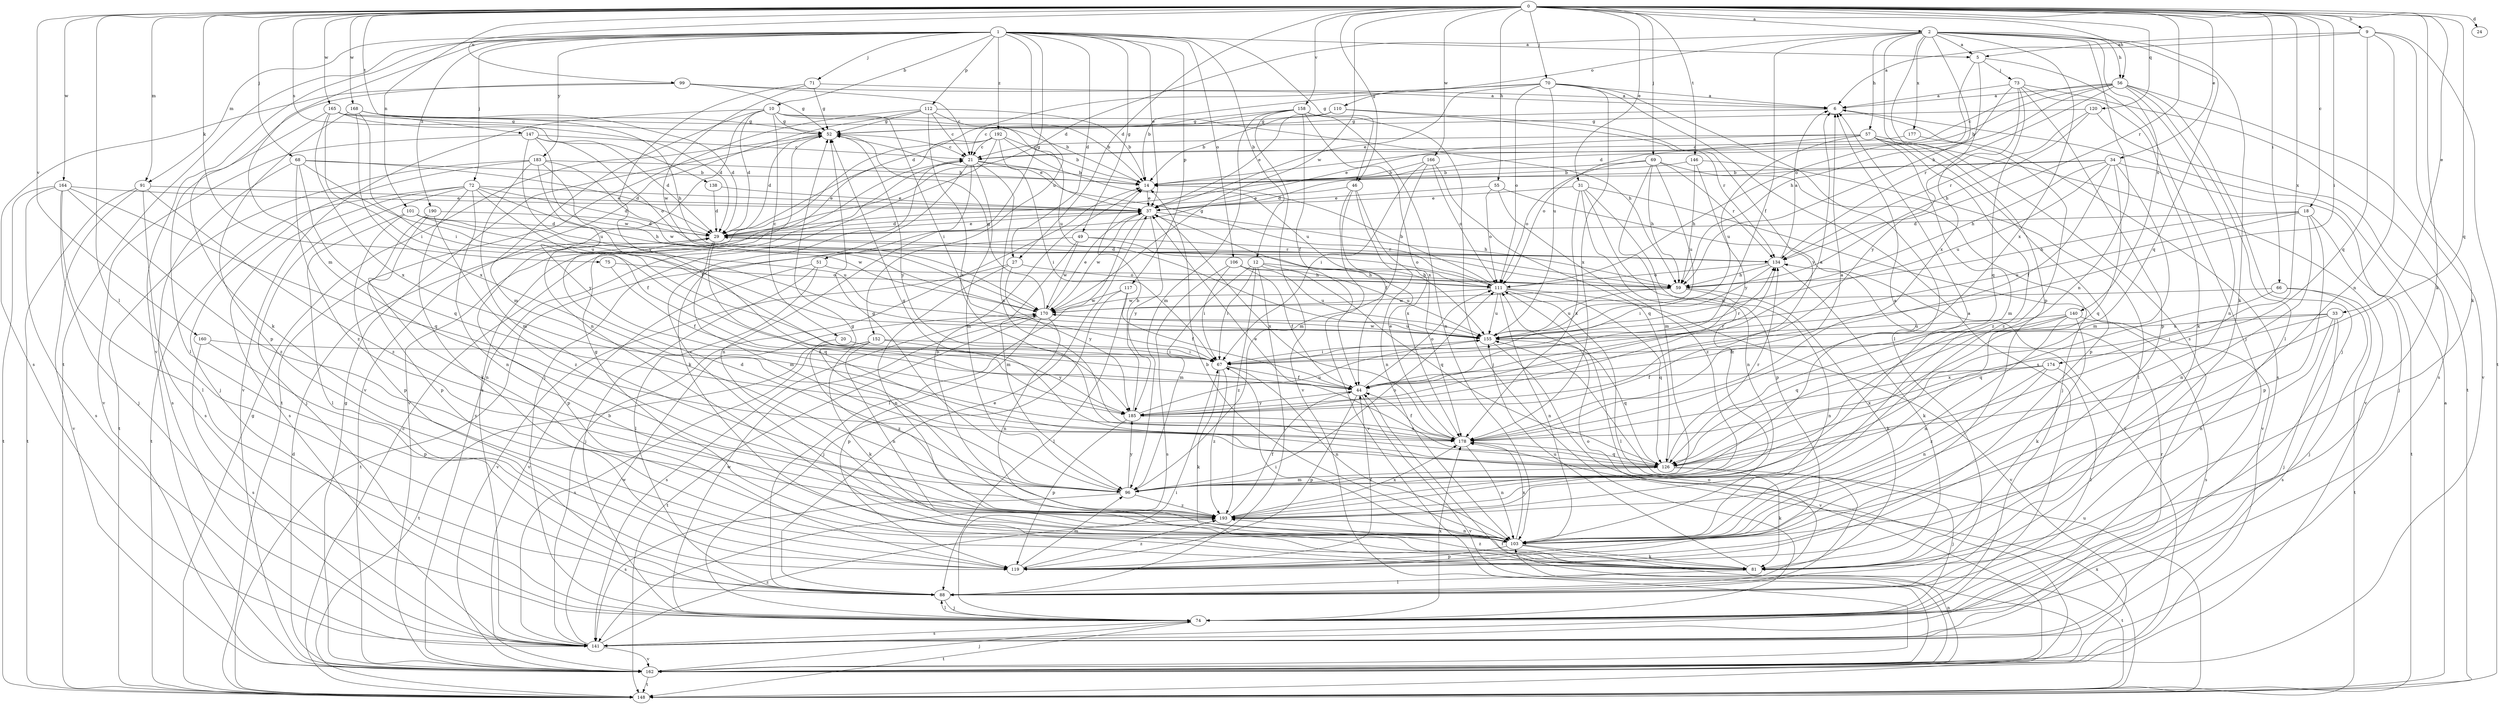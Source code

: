 strict digraph  {
0;
1;
2;
5;
6;
9;
10;
12;
14;
18;
20;
21;
24;
27;
29;
31;
33;
34;
37;
44;
46;
49;
51;
52;
55;
56;
57;
59;
66;
67;
68;
69;
70;
71;
72;
73;
74;
75;
81;
88;
91;
96;
99;
101;
103;
106;
110;
111;
112;
117;
119;
120;
126;
134;
138;
140;
141;
146;
147;
148;
152;
155;
158;
160;
162;
164;
165;
166;
168;
170;
174;
177;
178;
183;
185;
190;
192;
193;
0 -> 2  [label=a];
0 -> 9  [label=b];
0 -> 18  [label=c];
0 -> 24  [label=d];
0 -> 27  [label=d];
0 -> 31  [label=e];
0 -> 33  [label=e];
0 -> 34  [label=e];
0 -> 46  [label=g];
0 -> 55  [label=h];
0 -> 56  [label=h];
0 -> 66  [label=i];
0 -> 67  [label=i];
0 -> 68  [label=j];
0 -> 69  [label=j];
0 -> 70  [label=j];
0 -> 75  [label=k];
0 -> 81  [label=k];
0 -> 88  [label=l];
0 -> 91  [label=m];
0 -> 99  [label=n];
0 -> 101  [label=n];
0 -> 120  [label=q];
0 -> 126  [label=q];
0 -> 134  [label=r];
0 -> 138  [label=s];
0 -> 146  [label=t];
0 -> 147  [label=t];
0 -> 158  [label=v];
0 -> 160  [label=v];
0 -> 164  [label=w];
0 -> 165  [label=w];
0 -> 166  [label=w];
0 -> 168  [label=w];
0 -> 170  [label=w];
0 -> 174  [label=x];
1 -> 5  [label=a];
1 -> 10  [label=b];
1 -> 12  [label=b];
1 -> 27  [label=d];
1 -> 37  [label=e];
1 -> 46  [label=g];
1 -> 49  [label=g];
1 -> 51  [label=g];
1 -> 71  [label=j];
1 -> 72  [label=j];
1 -> 91  [label=m];
1 -> 96  [label=m];
1 -> 106  [label=o];
1 -> 112  [label=p];
1 -> 117  [label=p];
1 -> 148  [label=t];
1 -> 152  [label=u];
1 -> 162  [label=v];
1 -> 183  [label=y];
1 -> 190  [label=z];
1 -> 192  [label=z];
2 -> 5  [label=a];
2 -> 29  [label=d];
2 -> 44  [label=f];
2 -> 56  [label=h];
2 -> 57  [label=h];
2 -> 59  [label=h];
2 -> 81  [label=k];
2 -> 103  [label=n];
2 -> 110  [label=o];
2 -> 119  [label=p];
2 -> 126  [label=q];
2 -> 140  [label=s];
2 -> 141  [label=s];
2 -> 177  [label=x];
2 -> 178  [label=x];
5 -> 73  [label=j];
5 -> 74  [label=j];
5 -> 111  [label=o];
5 -> 178  [label=x];
6 -> 52  [label=g];
6 -> 141  [label=s];
9 -> 5  [label=a];
9 -> 6  [label=a];
9 -> 81  [label=k];
9 -> 103  [label=n];
9 -> 126  [label=q];
9 -> 148  [label=t];
10 -> 14  [label=b];
10 -> 20  [label=c];
10 -> 29  [label=d];
10 -> 52  [label=g];
10 -> 59  [label=h];
10 -> 67  [label=i];
10 -> 96  [label=m];
10 -> 103  [label=n];
10 -> 162  [label=v];
12 -> 59  [label=h];
12 -> 67  [label=i];
12 -> 88  [label=l];
12 -> 96  [label=m];
12 -> 126  [label=q];
12 -> 155  [label=u];
12 -> 193  [label=z];
14 -> 37  [label=e];
18 -> 29  [label=d];
18 -> 59  [label=h];
18 -> 103  [label=n];
18 -> 119  [label=p];
18 -> 148  [label=t];
18 -> 155  [label=u];
20 -> 67  [label=i];
20 -> 193  [label=z];
21 -> 14  [label=b];
21 -> 67  [label=i];
21 -> 81  [label=k];
21 -> 96  [label=m];
21 -> 103  [label=n];
21 -> 162  [label=v];
21 -> 178  [label=x];
27 -> 103  [label=n];
27 -> 111  [label=o];
27 -> 162  [label=v];
27 -> 185  [label=y];
29 -> 37  [label=e];
29 -> 96  [label=m];
29 -> 119  [label=p];
29 -> 126  [label=q];
29 -> 134  [label=r];
31 -> 37  [label=e];
31 -> 103  [label=n];
31 -> 119  [label=p];
31 -> 162  [label=v];
31 -> 178  [label=x];
31 -> 193  [label=z];
33 -> 67  [label=i];
33 -> 74  [label=j];
33 -> 103  [label=n];
33 -> 141  [label=s];
33 -> 155  [label=u];
33 -> 178  [label=x];
34 -> 14  [label=b];
34 -> 29  [label=d];
34 -> 44  [label=f];
34 -> 59  [label=h];
34 -> 74  [label=j];
34 -> 96  [label=m];
34 -> 126  [label=q];
34 -> 155  [label=u];
37 -> 29  [label=d];
37 -> 59  [label=h];
37 -> 88  [label=l];
37 -> 170  [label=w];
37 -> 178  [label=x];
37 -> 185  [label=y];
44 -> 111  [label=o];
44 -> 119  [label=p];
44 -> 134  [label=r];
44 -> 162  [label=v];
44 -> 185  [label=y];
46 -> 37  [label=e];
46 -> 44  [label=f];
46 -> 103  [label=n];
46 -> 162  [label=v];
46 -> 178  [label=x];
49 -> 96  [label=m];
49 -> 111  [label=o];
49 -> 134  [label=r];
49 -> 148  [label=t];
49 -> 170  [label=w];
51 -> 59  [label=h];
51 -> 74  [label=j];
51 -> 88  [label=l];
51 -> 162  [label=v];
52 -> 21  [label=c];
52 -> 29  [label=d];
52 -> 185  [label=y];
55 -> 37  [label=e];
55 -> 111  [label=o];
55 -> 162  [label=v];
55 -> 193  [label=z];
56 -> 6  [label=a];
56 -> 14  [label=b];
56 -> 21  [label=c];
56 -> 29  [label=d];
56 -> 74  [label=j];
56 -> 88  [label=l];
56 -> 103  [label=n];
56 -> 134  [label=r];
56 -> 162  [label=v];
57 -> 21  [label=c];
57 -> 37  [label=e];
57 -> 96  [label=m];
57 -> 111  [label=o];
57 -> 119  [label=p];
57 -> 155  [label=u];
57 -> 162  [label=v];
57 -> 193  [label=z];
59 -> 81  [label=k];
59 -> 103  [label=n];
59 -> 155  [label=u];
59 -> 170  [label=w];
66 -> 74  [label=j];
66 -> 126  [label=q];
66 -> 148  [label=t];
66 -> 170  [label=w];
67 -> 44  [label=f];
67 -> 81  [label=k];
67 -> 103  [label=n];
67 -> 134  [label=r];
67 -> 193  [label=z];
68 -> 14  [label=b];
68 -> 29  [label=d];
68 -> 126  [label=q];
68 -> 141  [label=s];
68 -> 155  [label=u];
68 -> 193  [label=z];
69 -> 14  [label=b];
69 -> 59  [label=h];
69 -> 74  [label=j];
69 -> 96  [label=m];
69 -> 111  [label=o];
69 -> 134  [label=r];
69 -> 155  [label=u];
70 -> 6  [label=a];
70 -> 14  [label=b];
70 -> 29  [label=d];
70 -> 37  [label=e];
70 -> 88  [label=l];
70 -> 111  [label=o];
70 -> 141  [label=s];
70 -> 155  [label=u];
70 -> 178  [label=x];
71 -> 6  [label=a];
71 -> 52  [label=g];
71 -> 170  [label=w];
71 -> 185  [label=y];
72 -> 29  [label=d];
72 -> 37  [label=e];
72 -> 44  [label=f];
72 -> 59  [label=h];
72 -> 74  [label=j];
72 -> 81  [label=k];
72 -> 103  [label=n];
72 -> 141  [label=s];
72 -> 148  [label=t];
73 -> 6  [label=a];
73 -> 59  [label=h];
73 -> 81  [label=k];
73 -> 119  [label=p];
73 -> 126  [label=q];
73 -> 148  [label=t];
73 -> 185  [label=y];
74 -> 67  [label=i];
74 -> 88  [label=l];
74 -> 141  [label=s];
74 -> 148  [label=t];
74 -> 170  [label=w];
74 -> 178  [label=x];
75 -> 44  [label=f];
75 -> 111  [label=o];
81 -> 52  [label=g];
81 -> 67  [label=i];
81 -> 88  [label=l];
81 -> 155  [label=u];
81 -> 193  [label=z];
88 -> 37  [label=e];
88 -> 74  [label=j];
88 -> 111  [label=o];
91 -> 37  [label=e];
91 -> 141  [label=s];
91 -> 148  [label=t];
91 -> 162  [label=v];
91 -> 193  [label=z];
96 -> 6  [label=a];
96 -> 29  [label=d];
96 -> 52  [label=g];
96 -> 111  [label=o];
96 -> 141  [label=s];
96 -> 185  [label=y];
96 -> 193  [label=z];
99 -> 6  [label=a];
99 -> 21  [label=c];
99 -> 52  [label=g];
99 -> 81  [label=k];
99 -> 141  [label=s];
101 -> 29  [label=d];
101 -> 88  [label=l];
101 -> 119  [label=p];
101 -> 155  [label=u];
101 -> 170  [label=w];
103 -> 14  [label=b];
103 -> 21  [label=c];
103 -> 81  [label=k];
103 -> 119  [label=p];
103 -> 148  [label=t];
103 -> 178  [label=x];
106 -> 44  [label=f];
106 -> 59  [label=h];
106 -> 67  [label=i];
106 -> 141  [label=s];
106 -> 155  [label=u];
110 -> 14  [label=b];
110 -> 37  [label=e];
110 -> 52  [label=g];
110 -> 134  [label=r];
110 -> 185  [label=y];
111 -> 14  [label=b];
111 -> 52  [label=g];
111 -> 88  [label=l];
111 -> 103  [label=n];
111 -> 126  [label=q];
111 -> 155  [label=u];
111 -> 162  [label=v];
111 -> 170  [label=w];
112 -> 14  [label=b];
112 -> 21  [label=c];
112 -> 52  [label=g];
112 -> 148  [label=t];
112 -> 155  [label=u];
112 -> 162  [label=v];
112 -> 178  [label=x];
117 -> 44  [label=f];
117 -> 74  [label=j];
117 -> 88  [label=l];
117 -> 170  [label=w];
119 -> 44  [label=f];
119 -> 96  [label=m];
119 -> 193  [label=z];
120 -> 52  [label=g];
120 -> 59  [label=h];
120 -> 134  [label=r];
120 -> 141  [label=s];
126 -> 37  [label=e];
126 -> 52  [label=g];
126 -> 74  [label=j];
126 -> 81  [label=k];
126 -> 96  [label=m];
126 -> 134  [label=r];
134 -> 6  [label=a];
134 -> 29  [label=d];
134 -> 59  [label=h];
134 -> 67  [label=i];
134 -> 81  [label=k];
134 -> 111  [label=o];
138 -> 29  [label=d];
138 -> 37  [label=e];
140 -> 44  [label=f];
140 -> 81  [label=k];
140 -> 103  [label=n];
140 -> 126  [label=q];
140 -> 141  [label=s];
140 -> 155  [label=u];
141 -> 14  [label=b];
141 -> 134  [label=r];
141 -> 162  [label=v];
141 -> 170  [label=w];
141 -> 193  [label=z];
146 -> 14  [label=b];
146 -> 59  [label=h];
146 -> 88  [label=l];
146 -> 185  [label=y];
147 -> 21  [label=c];
147 -> 29  [label=d];
147 -> 111  [label=o];
147 -> 155  [label=u];
147 -> 162  [label=v];
147 -> 170  [label=w];
148 -> 6  [label=a];
148 -> 21  [label=c];
148 -> 44  [label=f];
148 -> 52  [label=g];
148 -> 155  [label=u];
148 -> 178  [label=x];
152 -> 67  [label=i];
152 -> 81  [label=k];
152 -> 103  [label=n];
152 -> 141  [label=s];
152 -> 148  [label=t];
152 -> 185  [label=y];
155 -> 67  [label=i];
155 -> 126  [label=q];
155 -> 162  [label=v];
155 -> 170  [label=w];
158 -> 21  [label=c];
158 -> 44  [label=f];
158 -> 52  [label=g];
158 -> 74  [label=j];
158 -> 96  [label=m];
158 -> 103  [label=n];
158 -> 162  [label=v];
158 -> 178  [label=x];
160 -> 67  [label=i];
160 -> 119  [label=p];
160 -> 141  [label=s];
162 -> 29  [label=d];
162 -> 52  [label=g];
162 -> 74  [label=j];
162 -> 103  [label=n];
162 -> 111  [label=o];
162 -> 148  [label=t];
164 -> 37  [label=e];
164 -> 74  [label=j];
164 -> 88  [label=l];
164 -> 126  [label=q];
164 -> 141  [label=s];
164 -> 148  [label=t];
164 -> 193  [label=z];
165 -> 14  [label=b];
165 -> 29  [label=d];
165 -> 52  [label=g];
165 -> 67  [label=i];
165 -> 88  [label=l];
165 -> 178  [label=x];
166 -> 14  [label=b];
166 -> 67  [label=i];
166 -> 96  [label=m];
166 -> 111  [label=o];
166 -> 126  [label=q];
168 -> 29  [label=d];
168 -> 52  [label=g];
168 -> 59  [label=h];
168 -> 67  [label=i];
168 -> 119  [label=p];
168 -> 178  [label=x];
170 -> 37  [label=e];
170 -> 52  [label=g];
170 -> 103  [label=n];
170 -> 119  [label=p];
170 -> 141  [label=s];
170 -> 148  [label=t];
170 -> 155  [label=u];
174 -> 44  [label=f];
174 -> 88  [label=l];
174 -> 103  [label=n];
174 -> 178  [label=x];
174 -> 193  [label=z];
177 -> 21  [label=c];
177 -> 193  [label=z];
178 -> 6  [label=a];
178 -> 37  [label=e];
178 -> 44  [label=f];
178 -> 103  [label=n];
178 -> 126  [label=q];
183 -> 14  [label=b];
183 -> 44  [label=f];
183 -> 74  [label=j];
183 -> 96  [label=m];
183 -> 148  [label=t];
183 -> 170  [label=w];
183 -> 185  [label=y];
185 -> 6  [label=a];
185 -> 14  [label=b];
185 -> 119  [label=p];
185 -> 155  [label=u];
185 -> 178  [label=x];
190 -> 29  [label=d];
190 -> 103  [label=n];
190 -> 119  [label=p];
190 -> 193  [label=z];
192 -> 14  [label=b];
192 -> 21  [label=c];
192 -> 37  [label=e];
192 -> 74  [label=j];
192 -> 141  [label=s];
192 -> 155  [label=u];
192 -> 162  [label=v];
193 -> 6  [label=a];
193 -> 14  [label=b];
193 -> 44  [label=f];
193 -> 52  [label=g];
193 -> 103  [label=n];
193 -> 178  [label=x];
}
